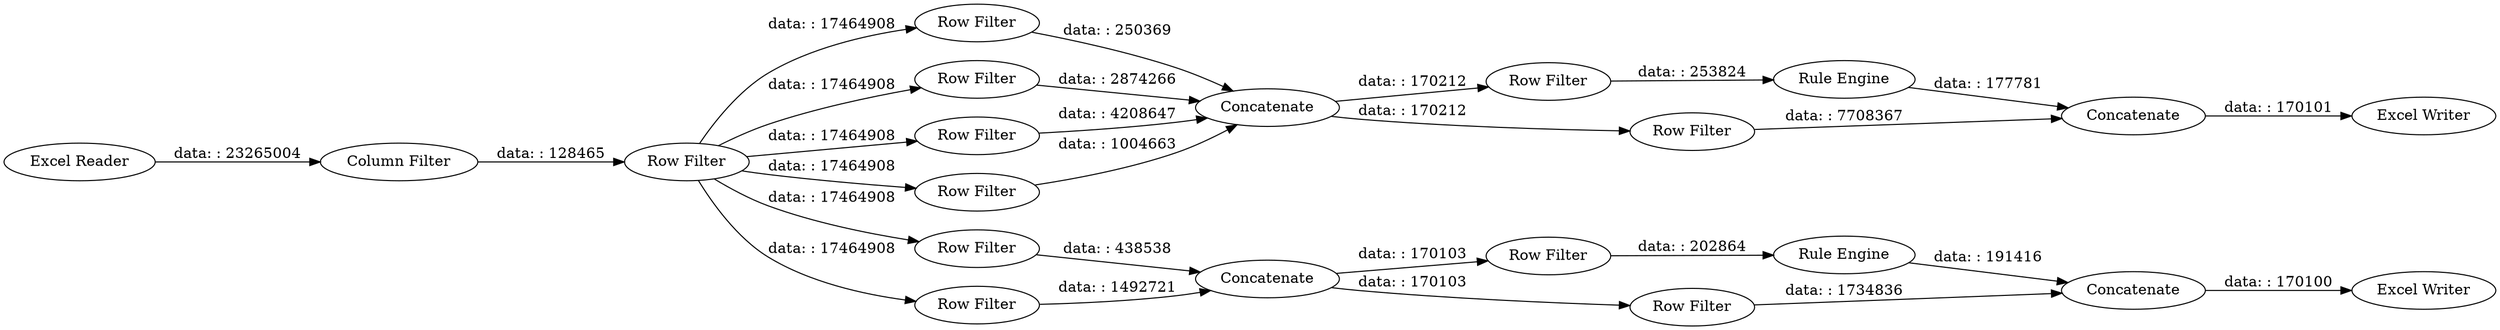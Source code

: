 digraph {
	"-8230125607106085148_6" [label="Row Filter"]
	"-8230125607106085148_20" [label="Row Filter"]
	"-8230125607106085148_18" [label=Concatenate]
	"-8230125607106085148_4" [label="Row Filter"]
	"-8230125607106085148_16" [label="Row Filter"]
	"-8230125607106085148_14" [label="Excel Writer"]
	"-8230125607106085148_9" [label=Concatenate]
	"-8230125607106085148_10" [label="Excel Writer"]
	"-8230125607106085148_23" [label=Concatenate]
	"-8230125607106085148_12" [label="Row Filter"]
	"-8230125607106085148_7" [label="Row Filter"]
	"-8230125607106085148_17" [label="Rule Engine"]
	"-8230125607106085148_19" [label="Row Filter"]
	"-8230125607106085148_8" [label="Row Filter"]
	"-8230125607106085148_22" [label="Row Filter"]
	"-8230125607106085148_21" [label="Rule Engine"]
	"-8230125607106085148_5" [label="Row Filter"]
	"-8230125607106085148_13" [label=Concatenate]
	"-8230125607106085148_11" [label="Row Filter"]
	"-8230125607106085148_3" [label="Column Filter"]
	"-8230125607106085148_27" [label="Excel Reader"]
	"-8230125607106085148_13" -> "-8230125607106085148_20" [label="data: : 170103"]
	"-8230125607106085148_4" -> "-8230125607106085148_7" [label="data: : 17464908"]
	"-8230125607106085148_7" -> "-8230125607106085148_9" [label="data: : 1004663"]
	"-8230125607106085148_18" -> "-8230125607106085148_10" [label="data: : 170101"]
	"-8230125607106085148_4" -> "-8230125607106085148_12" [label="data: : 17464908"]
	"-8230125607106085148_27" -> "-8230125607106085148_3" [label="data: : 23265004"]
	"-8230125607106085148_19" -> "-8230125607106085148_18" [label="data: : 7708367"]
	"-8230125607106085148_21" -> "-8230125607106085148_23" [label="data: : 191416"]
	"-8230125607106085148_4" -> "-8230125607106085148_8" [label="data: : 17464908"]
	"-8230125607106085148_9" -> "-8230125607106085148_16" [label="data: : 170212"]
	"-8230125607106085148_22" -> "-8230125607106085148_23" [label="data: : 1734836"]
	"-8230125607106085148_4" -> "-8230125607106085148_5" [label="data: : 17464908"]
	"-8230125607106085148_3" -> "-8230125607106085148_4" [label="data: : 128465"]
	"-8230125607106085148_23" -> "-8230125607106085148_14" [label="data: : 170100"]
	"-8230125607106085148_8" -> "-8230125607106085148_9" [label="data: : 250369"]
	"-8230125607106085148_12" -> "-8230125607106085148_13" [label="data: : 1492721"]
	"-8230125607106085148_9" -> "-8230125607106085148_19" [label="data: : 170212"]
	"-8230125607106085148_11" -> "-8230125607106085148_13" [label="data: : 438538"]
	"-8230125607106085148_20" -> "-8230125607106085148_21" [label="data: : 202864"]
	"-8230125607106085148_6" -> "-8230125607106085148_9" [label="data: : 4208647"]
	"-8230125607106085148_17" -> "-8230125607106085148_18" [label="data: : 177781"]
	"-8230125607106085148_16" -> "-8230125607106085148_17" [label="data: : 253824"]
	"-8230125607106085148_5" -> "-8230125607106085148_9" [label="data: : 2874266"]
	"-8230125607106085148_4" -> "-8230125607106085148_11" [label="data: : 17464908"]
	"-8230125607106085148_4" -> "-8230125607106085148_6" [label="data: : 17464908"]
	"-8230125607106085148_13" -> "-8230125607106085148_22" [label="data: : 170103"]
	rankdir=LR
}
